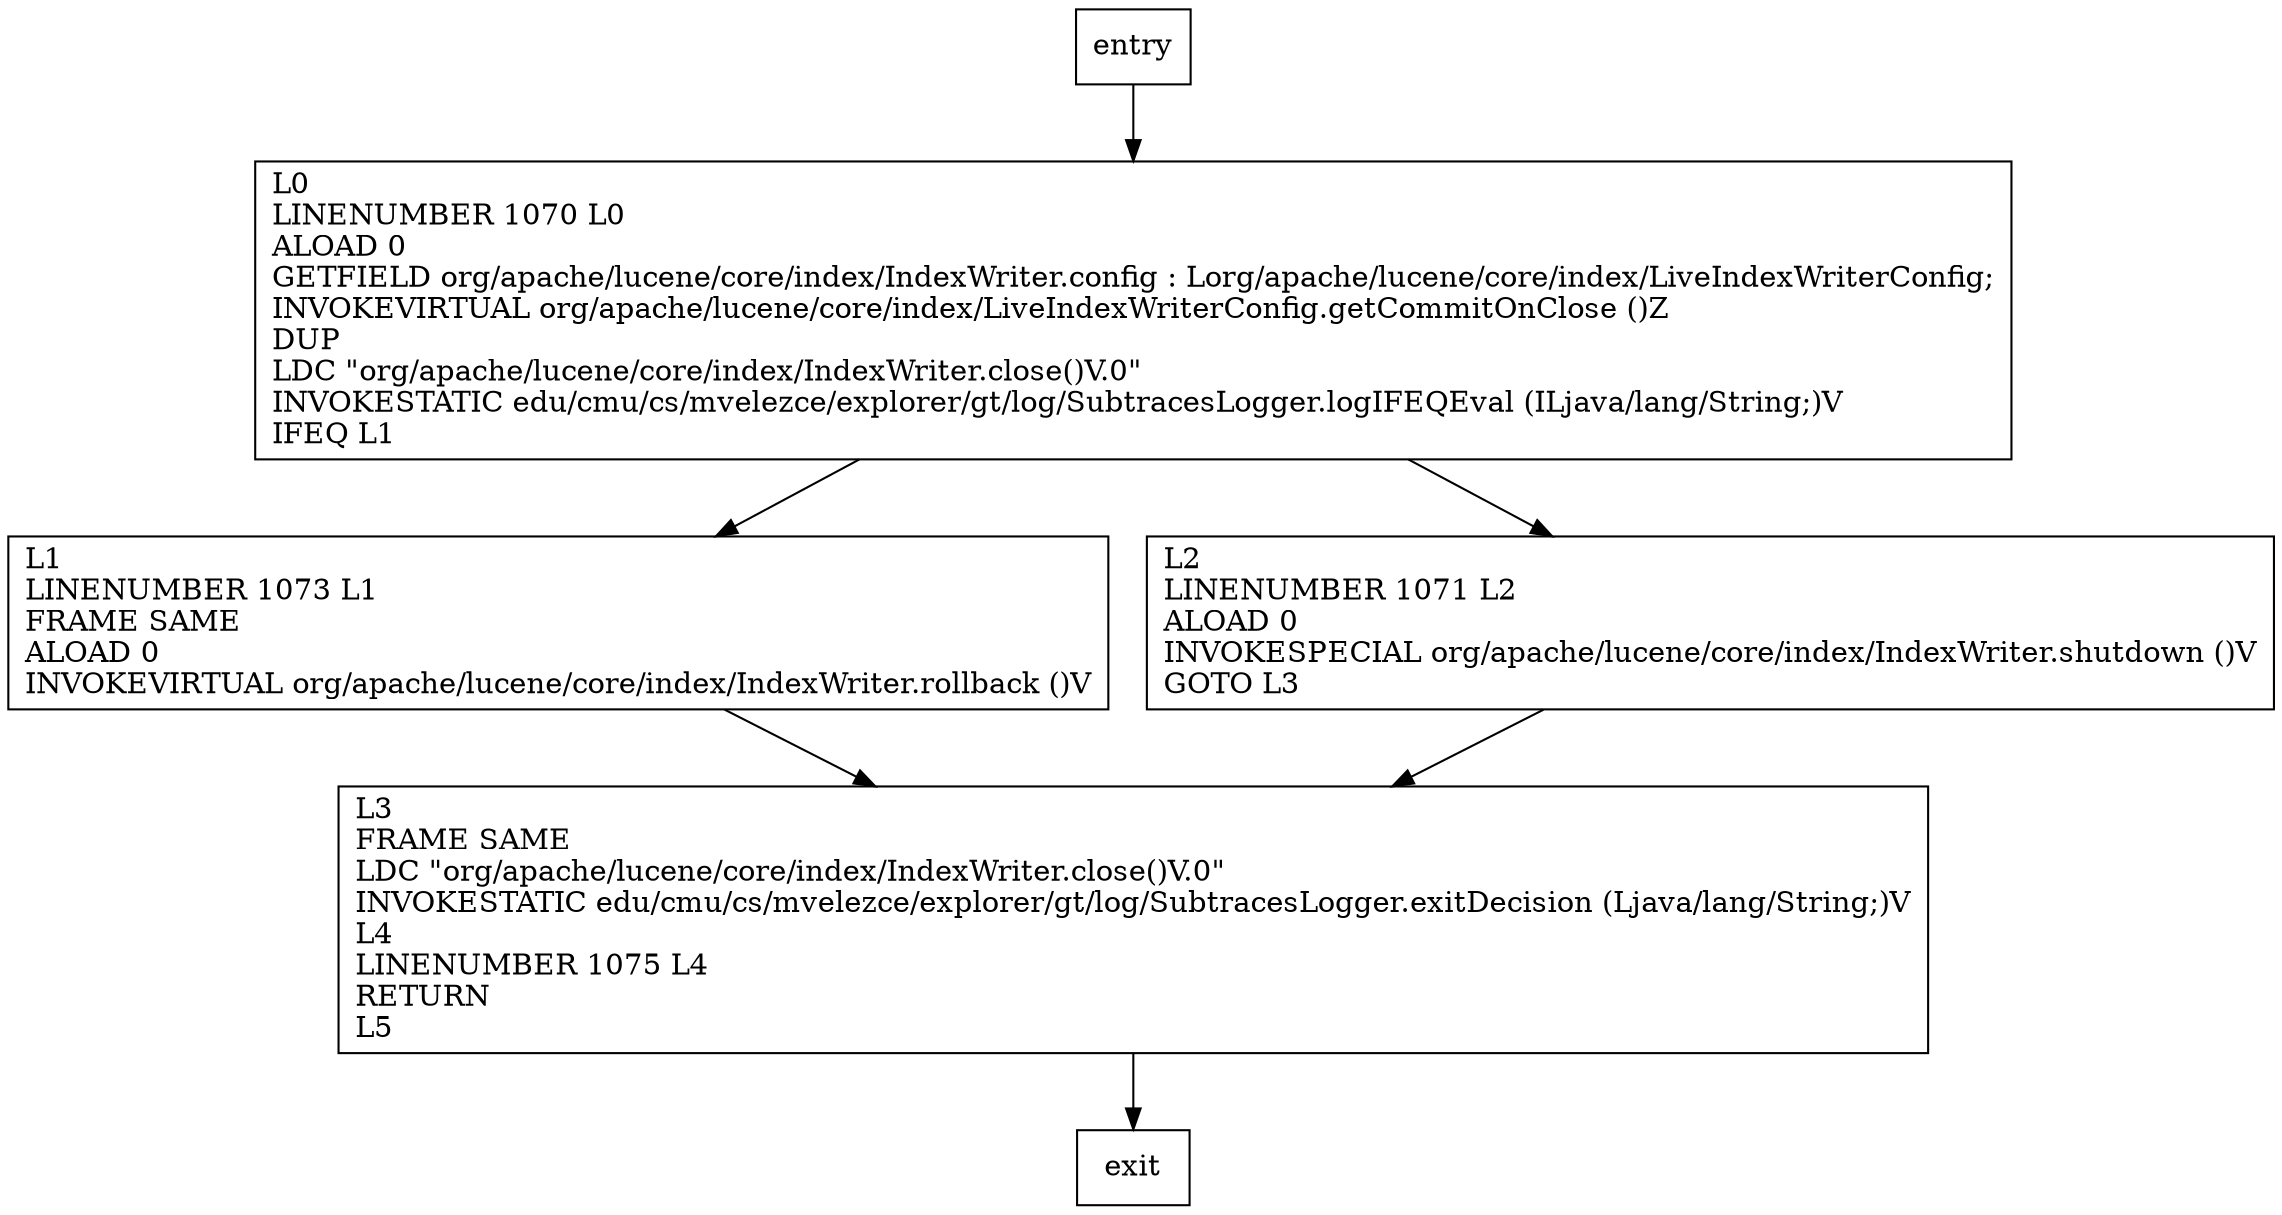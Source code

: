 digraph close {
node [shape=record];
2031882979 [label="L1\lLINENUMBER 1073 L1\lFRAME SAME\lALOAD 0\lINVOKEVIRTUAL org/apache/lucene/core/index/IndexWriter.rollback ()V\l"];
223696575 [label="L2\lLINENUMBER 1071 L2\lALOAD 0\lINVOKESPECIAL org/apache/lucene/core/index/IndexWriter.shutdown ()V\lGOTO L3\l"];
92621336 [label="L0\lLINENUMBER 1070 L0\lALOAD 0\lGETFIELD org/apache/lucene/core/index/IndexWriter.config : Lorg/apache/lucene/core/index/LiveIndexWriterConfig;\lINVOKEVIRTUAL org/apache/lucene/core/index/LiveIndexWriterConfig.getCommitOnClose ()Z\lDUP\lLDC \"org/apache/lucene/core/index/IndexWriter.close()V.0\"\lINVOKESTATIC edu/cmu/cs/mvelezce/explorer/gt/log/SubtracesLogger.logIFEQEval (ILjava/lang/String;)V\lIFEQ L1\l"];
185674515 [label="L3\lFRAME SAME\lLDC \"org/apache/lucene/core/index/IndexWriter.close()V.0\"\lINVOKESTATIC edu/cmu/cs/mvelezce/explorer/gt/log/SubtracesLogger.exitDecision (Ljava/lang/String;)V\lL4\lLINENUMBER 1075 L4\lRETURN\lL5\l"];
entry;
exit;
entry -> 92621336;
2031882979 -> 185674515;
223696575 -> 185674515;
92621336 -> 2031882979;
92621336 -> 223696575;
185674515 -> exit;
}
